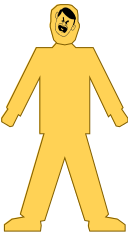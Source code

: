 <?xml version="1.0" encoding="UTF-8"?>
<dia:diagram xmlns:dia="http://www.lysator.liu.se/~alla/dia/">
  <dia:layer name="Background" visible="true" connectable="true" active="true">
    <dia:object type="Cisco - Man gold" version="1" id="O0">
      <dia:attribute name="obj_pos">
        <dia:point val="8.471,4.395"/>
      </dia:attribute>
      <dia:attribute name="obj_bb">
        <dia:rectangle val="8.47,4.394;14.817,15.753"/>
      </dia:attribute>
      <dia:attribute name="meta">
        <dia:composite type="dict"/>
      </dia:attribute>
      <dia:attribute name="elem_corner">
        <dia:point val="8.471,4.395"/>
      </dia:attribute>
      <dia:attribute name="elem_width">
        <dia:real val="6.345"/>
      </dia:attribute>
      <dia:attribute name="elem_height">
        <dia:real val="11.357"/>
      </dia:attribute>
      <dia:attribute name="line_width">
        <dia:real val="0.1"/>
      </dia:attribute>
      <dia:attribute name="line_colour">
        <dia:color val="#000000ff"/>
      </dia:attribute>
      <dia:attribute name="fill_colour">
        <dia:color val="#ffffffff"/>
      </dia:attribute>
      <dia:attribute name="show_background">
        <dia:boolean val="true"/>
      </dia:attribute>
      <dia:attribute name="line_style">
        <dia:enum val="0"/>
        <dia:real val="1"/>
      </dia:attribute>
      <dia:attribute name="flip_horizontal">
        <dia:boolean val="false"/>
      </dia:attribute>
      <dia:attribute name="flip_vertical">
        <dia:boolean val="false"/>
      </dia:attribute>
      <dia:attribute name="subscale">
        <dia:real val="1"/>
      </dia:attribute>
    </dia:object>
    <dia:group>
      <dia:attribute name="meta">
        <dia:composite type="dict">
          <dia:attribute name="id">
            <dia:string>#Background#</dia:string>
          </dia:attribute>
        </dia:composite>
      </dia:attribute>
      <dia:attribute name="matrix">
        <dia:matrix xx="0.481" xy="0" yx="0" yy="0.629" x0="6.04" y0="1.985"/>
      </dia:attribute>
      <dia:object type="Standard - Image" version="0" id="O1">
        <dia:attribute name="obj_pos">
          <dia:point val="10.473,4.046"/>
        </dia:attribute>
        <dia:attribute name="obj_bb">
          <dia:rectangle val="10.008,3.595;13.419,7.022"/>
        </dia:attribute>
        <dia:attribute name="elem_corner">
          <dia:point val="10.473,4.046"/>
        </dia:attribute>
        <dia:attribute name="elem_width">
          <dia:real val="2.48"/>
        </dia:attribute>
        <dia:attribute name="elem_height">
          <dia:real val="2.526"/>
        </dia:attribute>
        <dia:attribute name="draw_border">
          <dia:boolean val="false"/>
        </dia:attribute>
        <dia:attribute name="keep_aspect">
          <dia:boolean val="true"/>
        </dia:attribute>
        <dia:attribute name="angle">
          <dia:real val="30.0"/>
        </dia:attribute>
        <dia:attribute name="inline_data">
          <dia:boolean val="true"/>
        </dia:attribute>
        <dia:attribute name="pixbuf">
          <dia:composite type="pixbuf">
            <dia:attribute name="data">
              <dia:data>iVBORw0KGgoAAAANSUhEUgAAAKIAAAClCAYAAADf9yajAAAABHNCSVQICAgIfAhkiAAAIABJREFU
eJztnXdUFNf3wC9SlioBCwIrRVDQVbEhdmkqRuyMDaPGQoxGIrYYNbKJ3/w0alATY9eIJeiABbvS
NQKKlGBWQEWRBYRgpTeZ3x/M4ApbZnZndheYzzn3HN2dee/ue5eZeW9uAWBhYWFhYWFhYWFhYWFh
YRGPhqoVUDUois549OgRDwCwoqKizlFRUR6PHz/uAQAY2TYcHByyhg0blmhtbZ0D+JhOmzbtXN++
fR8yo3Xro00Y4uvXrz+Ljo72zMjI4D18+NApLy+va0JCwiBl9d+1a9eCIUOGJOrp6VV5e3uHAwAM
GzbsLpfLzVeWDupOqzTEvLw8y1u3bo29fv36hKioqDFv3rxpr2qdJNGnTx+Bo6NjpouLS6KVldUL
Ly+vG+3bty9VtV4sCnDhwoXJzs7OD6DhttpixcvL6xafz//x8ePH3ekfJRZGePr0qd3atWt3WFpa
FoAaGBHdYmlpmT9jxozQM2fOzHz79u1ntA4ei+I8ffrUztvb+wqogbEoU9zc3OJ+/vnnjfSMIovc
5OTkWK1Zs2aHrq5uDaiBYahKOBxOzdy5c0+hKIqUlpYa0jC0LGRZv379VlADI1A30dTUxKZOnXrx
2LFjCxUaYBbppKen9+nUqdN/oAaT3hLk4MGDS+QdaxYxlJWV6W/evPlHTU1NlU9uS5NevXpl7N27
d3lVVRVHvtFnaWTo0KHxoAaT2pKFx+M9io2NHUl99FlAKBRyeTyeANRgIluLfP7559eFQiGX4lS0
XR48eDDQyMioFNRg8lqbaGtrf+Dz+ZsLCgq6UJqUtkZtba2Wg4NDFqjBpLVm4fF4D3Nzc7uSn5k2
BHs7Vq5wOJzqvXv3LiM7P20GJyenf0ANJqitybZt274jNUFtgbVr1+4ANZiUtip8Pj+wpKTEiMRU
tV5+/fXXVaAGk9HWxdXVNfbdu3fGMiesFaPySWClQaysrHJev35tKmvCWh2bNm36H6jBBLDyUXx8
fM5Jn7VWRkVFhR6owcCz0lxOnz49W9rctSrGjh0bAWow6Kw0Fy6XKywuLu4obf5aBbdu3fIENRhw
ViRL7969/5U8g60EHx+f86AGg82KdEFR1EfiJLZ0srOzbUENBpkV2fL5559flzSPLZ4VK1b8Dmow
yKyQltbHf//91wlUP7CsUJCbN2+OET+bLZh9+/YtBTUYXFbIS+/evdPEz2YLBUVRH1NT03egBoPL
inSxt7fP2bp163c1NTXaeXl5rcN38fLly5+z7l0tS/h8/mYJ09kyCQsLmwZqMLCsUBMOh1MjdkJb
IvhrIpUPKivyyaZNm7aImdaWRWJiojOowWCy8qloaGjUT5069UJkZKQ7QENeR2nHP3nypJu4+W0x
8Hi8R6AGA8/KR3F3d48qLCw0E50nPp8fKO2c9evXb4OWSmho6HRQg4FnBTBNTc0PK1eu3BUdHT1a
3Fylp6f3kna+mZlZsbjzWgqUB8zY2LjMysqqVaaVU5Vs3rz5RxJzBQYGBlJDd1tkTEt4ePhEkH/w
oLi42ARFUcTPz+/QsGHDEhVoq00Kl8vNW7du3fbMzMwe5GYMYPny5Xulteng4PCYbFtqA4IgcnvV
3LlzZ7i4NhMSEgYHBwd/gSBIqLu7e4y87bdm8fHxCbty5crnUidHAlevXh0vq/34+HgXedpWGVpa
Wh9AzsFEURQh28/Zs2cRPp8fyOVy2/Tt3NfX93R9fT0dedCl9rN7925/GvpQDvfu3RsECgzq4cOH
F8vbd3h4+EQURX0WL158BEGQ0A4dOrxVRBd1FQ6HUzt58uTw4ODgL7KysuzlHa+mzJo166y0fidM
mHCNrr4Yh8/n80GBQf7222/30K3T8ePH5/P5/MB58+YF6+jo1CminyplxowZ6LVr17zoHh+CvXv3
LpfWv66ubiVTfRPQVt5i1qxZ6JkzZ0jfXpuCIMh5fOuHMSorK3VjYmJcy8rKjKqqqjhRUVFjKioq
9CsrK3Wjo6PdKyoq9JnsXxYdOnR45ebmFmtubv5y5MiRtx0cHDKdnJyU5bJfD1LsoaCgwNzCwqKQ
qc7prLOCKXIygiDnQkND1cI1PTU1te+TJ08ciP+XlpYapaWl9S8sLDRveiyGYRrv37//rLy83KC6
uppTWlpqaGJi8s7ExOStkZFRSdPjORxONY/He2hnZ5cNAGBiYvLGw8Mjul27dgqNn6KMGDHizt9/
/z1C0vcoiiIzZswIY6p/LaYabsn0798/HQDSVa2HMunevftTaYb48OHDvgDAmCG2o6ORFre8Z2mG
l5eX1AVJZmZmTyb7p8UQ8/LyrOhoh0V1KGNBIg1aDJGl5TNhwgSpEXsJCQlDmOxfbQzR0tIyT9U6
tGW0tLQ+mJqavpb0fV5eHqP5t2k3RA0N+RbidnZ2T2lWhYUi/v7+v0v5mtFVPa2GqKWlBe3aydek
mZlZEZ26sLQsaDVEbW1t+PDhA+jo6NDZLIuSmDt37klV9U2rIVZXVwMAAIZRv4oPHjz4Pp26sFDH
3t7+GUi+BTNaZJ5WQ2zXrh1oampCbW0taGtrU3petLGxeUGnLizyoaenJ3YbB6+FyBikDTE5Oblf
UlLSQAlf1wMA1NXVQX19PRgZGUFtbS3pKyPu/cGiBri7u8eK+3zkyJF3JZ3z4sULy4iICPf379/L
nRBeqiHeuHFjrKenZzQAYAMHDkx1dnZ+AACYvr5+ha+v72kURZGXL1+a4QH0ANBwWy4tLaWkhKOj
Y4Zc2rdQEhISBiMIggYFBQWoWpem6Ovri70iampq1hP/Tk1N7bt27drtPXv2fAwAmLW1dd6YMWOi
jI2NS3r16vVo8+bNP75588aEFoWSk5P7a2trS3Sd0tPTa3SCPXHixFxJx5GRptFlrZmMjAxHDodT
CfhvHzdu3E1V6yQKgiBhIGaODh8+vCgnJ8cav2LKnFPRi5PcvHv3zpjL5eZzOBxs0qRJl1EU9cnN
zbUEaHCAvXDhwuSlS5fub1q+Vl9fn7IRamtrVyussAyqq6t1tm/fvtbf3/93gUDA6DtTaQiFQq6F
hUUeNJ+0f9WlYON33323DcTMk5OTU7ro/7lcbsGGDRt+RlEUycnJsaqtrW0XFxc3YunSpfuIY9zc
3GIVUoaISx43btwtWccePXr0Sy6XKxSnPBmZNm3aeYWUlcHFixcn6evrl4v0Wa8qJw1pmXK5XG6u
Kv9ICPAssRLny8vL60ZMTMwoaW0cOnRoEXF8UFDQSrkUuX379nCiEbIDU1JSYgANCxbKhnjgwIGv
5FKUBC9fvuxibGzcLAPZ4MGDk5jqUxL4WEodC01NzdqsrKzuytZNFEmG2K1bt2exsbES3cSagiAI
CgDY9OnT5bvQ4DlPsIEDB6ZQOW/VqlU7QQ5DvH//vqSVuELk5+dbSMtCpuz80F999dVBSbqICh6p
qDLEGSKCIKHl5eWUvNePHTs2X6QN6hAPqzNmzECpnIenMpPn9swIO3bsWCOj3/rs7Gyl5HYRvcuQ
ESoRjXRz7ty5qaK67N+/X6471rNnz7oSbSQnJztRbsDMzOw/AMCOHz8+j8p5u3bt+hYoDDYAYJMm
TQqnrCBJEAQJldW/lZVVDtOLBLz877+ydBGVqKgoNyZ1kkZ6enrjI4S0MNL6+noNFEURFEURoVBo
KeEw4g9LrlgkDACwyMhIVyon1dXVaQCFwQYAjMlgqZ07d64mo4ONjc2z/Px8C6b08PT0jCSjBy71
cj/c00R5ebkuoY+44uLp6ek8BEFCDQ0NywEa8uvEx8cPFtdW3759HwI0bP3IowsGAJhQKJQ6OeHh
4ZOCgoIC8FJmAACgoaFBJcC+vlmjNOPo6EgqK5mBgUEpE3uZGzdupFJrsJ7KYoBhMADAYmJiRot+
KJLzst7b2/tKWlqa1Fsu8bi2ePHiI5R6f/36tVG7du0wfX39aqFQ2Cx38vXr172GDBlyH5oM4tCh
Q+MFAkHP4cOH/930O0mCr6oYJTMzs8eAAQMekNGnf//+yXQaI/6cR/ru8Oeff1J6FGIYDACw8+fP
TyE+WLRo0VEAwFxcXJLI7qYQhoivO8hTXFxsDB8H5xM8PDxiAQAzNTV9xefzAx89euSYn59vsW3b
trXEOfb29k+B5MDn5eVJeq6glezsbNsOHToUk9HJxcUlkY4+6+vrNczNzfPJ9GliYvJaja6EBMSz
HQLwMYuHq6trXE1NjTbZRkQMMZRS72VlZRxCCdErIv6XgS1ZsuQgvmf4Cf/++6+jmZlZIZAYeADA
Bg8efI+SYgry6tWrDhMmTLhCRjfKf71iWLly5S4yfXG53Fx1eaPSBMIQfQAA7O3tc0aPHn2HaiNy
G+K7d+8aS9feuHHjk0IvL1++lFqtUiAQOBgYGIi+wZAoe/fuXUZJMZrA+5W58f7FF1/I7SB6+fLl
CbLaBwBs/Pjx19XUCAFEDBF/u4bJoythiIsWLaL2jNhECcor2oULFx4B2ZPA+CJFGpWVlbo8Hu+h
BN0a5Y8//qD8x1JaWmoIJAy9BZSPEL0iiuodSOWRasmSJYcB5MwmhjtAUjZEFEV9xo4dewtkTIKq
tycAAPLz881Bhp4AgJ05c2YGlXbXrVu3XVabLi4uiWp8JSSoB9wQQ0JCZn799df7PTw8ogAAMzAw
KN+8eTO/srKSI6sRQ0PDKpDzogb4JjN29OjRL8meg7v5k3kwf0NZIeYg9TybkJBAykGisrJSF0i+
bx82bFgCrb+EfhoNUfTDoqKizngdZ2z48OESHWVFIH13beYYa2xs/B4AIDY21p2MxnPmzPnr/v37
znw+P1AoFHb98ccff5B07Lx5806QaZNpQkJCZpI91s3NLYbMq0D8ikEqNiI+Pn6I6NZIS8HMzOy/
5OTkfnw+P7CsrEzqu+eCgoLOxL8dHBwyKXdGrPjc3NxuyzoWd6fCjh8/Pp/4rLq6WhMkXAnU5ZbU
rVs30ttMAA2r24KCgmaZwAgoblxjAICpeRy32CsiFfCrIPF7mW2Az+fztbS0mpXLGjJkyD1oMvCU
l/AMERsbOxIoGg0AYH5+fofFtYe/WZLHBU6lizYZKGyIW7du/Q4a/uByyBzf7NZsa2ubTfw7KyvL
TtrJ69at25qUlOTc9HMbG5vnTT9buXLlr2QUYppLly5Nlee8Q4cOLd61a1ezhdYvv/zyHcgXaqmR
lpbWRx5dlIh8VzMASElJcQYAGDBggEK+n6LLd8rgL7kb//pdXV1jFVGGTj777LM3QOKK1bFjx3cg
/kr3CZ06dSoS+a5+586dq8aMGRNBpo/U1FSJ72pV7K2t0PwDAOjp6VUBAHbo0CG5c6MDvgGJzZ49
+4w854vuP5mYmLxRBxd4EUjdRvl8fuCTJ0/seTxeBvGZnp5euWhDuHd54zlEIUVRV3lp8uHDB7FR
lH/88cey9u3bvxUIBA7ivlcCGABgN2/e9JTn5Li4uEb/S0meOaTIyMjoDgCYoaFhhTznixriL7/8
slZuRShy48aNcSSMnpQhJiYmNg4giqLIokWLjjVtOzk5uZ+enl45h8Op+umnn34QOV5q3AdIeWYm
znV2dqblvTdVqqqqtAAfo2fPnlnL04arq+sdAMD69++fprBC+F4XhhcOpITogqe2tlZp6ZHxWNr6
AwcOLJF0zJw5c/4CGUbi4ODwhGyfpaWl+kKh8JMVNR7xKG3FnN2sIQBIS0tzMjAwqACA+gcPHvQn
qwOdZGRk2IECc4dfxTEAwLZs2bJRYYV+/vnnDQCAde7c+VV1dTWlrEoxMTHEyrS+rq5OU2FlKIDv
EWKS9jPJXK3w364Q06ZNuyCubVNT03fitrFE9VJ2PI0oV65c8YKP+lLmhx9+2AIAGJfLzadFoRcv
XjTGHIjuE5KhoqKCA/jlPTMzU+rKmwnwKyLWo0ePzLS0tL5Nvw8MDOSDBCPkcrkv5e1XIBD04vP5
PxF1jidNmnSpSftiQ1nx2zrxbKrS99CK7v8ZGhpWAgC2bNmyfbQphb/GoXSrEqEeALDQ0NBptClE
gaNHj36Jr5DrFy1adEQgEPQivisoKDAXXYSIysWLFycBAFy6dMk7ICBgFwCAr6/vX8uXL/9DVp+P
Hz/uRqRoGTBgwD98Pp+/Z88e/+Dg4HknT56c2/RKGB8fP4TYc+Vyubk3b970oOv3y4sihrhnzx5/
4tyUlBTqAVOSSElJ6Uc07OnpGUP2PDyYhtgUZbSIjyy2bNmy0dra+gUAYOPGjYtAURQpKyszAAAI
CgoKGDFiRMK4ceMiVq9evTM7O9v29evXpkQkY3Bw8Hx7e/tsQ0PDMjK3S6FQaIGiKPLixQtr3HDr
AQDT0dHBEAQ598MPP2wJDAz8cc6cOSG2trZCgIYMCqdPn57F6CBQQNQQqcydQCDoZWxsXAYA2Nat
W9fTrti6det+gY+3DT6Zc0TjialGAzIFiqLTiZgaLS2tGj6fz79z506jZ3RhYaEZn88P7NKly1sA
wGJiYjzNzc1fAQAWHh4+gUwfxHO16DidOnXKF69l98mV193dPebUqVNzaPyJtPDXX3/NBBE98TdR
UiksLOyML7KwUaNG/c2YcqKJecLCwiT+laSlpfUl0pUQsmDBguOMKUaRqqoqHRRFfZYvX74Xr87e
7NY8ffr08Fu3bo3n8XjZ5ubmRVT2QPHQ0YdaWlpYfHx8syz8kvYN1QnCh1BU8Hw4Ynn27JnN4MGD
G+OCkpKSBjCmXFFRUWcrK6tcorOFCxceq6io0CW+r62tbYdv8zQqz+FwagDocb1niqqqKs758+en
HTt2bJFoSCmPx3sCQN0fUeT8h46Oji2v4DZ8vOjMnDnzrOhz9KRJky4/efLkk4WnGMdZ5hdaBQUF
5hMnTrxMdKqjo1MzcuTIuwMGDPhHVBljY+OS06dPz/ryyy+PAgA2efLkS4wrRyMHDx70A5Bv/5Qg
JSWlL0BDednS0lJDFEWnoyjq8/XXX+9HECQMQZDQMWPGRNrb2z/r0KHDa3Nz85cuLi73EAQ5iyAI
umPHjtUXLlyYTN+vIg9hiLhbH9fPz++TVCkdOnR46+3tfdXExKSE+MzIyKhC6av9oKCglV5eXjdE
lQNoiMEQdQpAUXQaAGB6enrNvHPUlcLCQrOOHTuWLFmy5JCiba1bt24ryNivJCPjx4+/sX///qWK
6kMWNze3OADAoqKiXInPHj165Dhnzpy/tLS0akV1s7Gxeb5q1aqdOTk5zQLxlUpWVpa9pEB8hf3R
VADxeCEQCBwVbau4uNgUaDBEQng8Xoa4PVG60dbWrgEpc1ZVVaV19+5dl/Lycj1Jx6gViYmJAwEf
xOfPn1urWh+SYI6OjtS9iSUwY8aMswCAbdiw4X8hISEzURSd8eDBg/54WEEznj9/bh0WFjZ97969
yxAECTUyMiqDJgaphO0w4l18q0It3haQAX8bROviSmQBJzcHDx5cQuSZIYSpgPza2lpNAKg3MjJ6
z0T70mB0O0FTU7MO/yejNTro4NmzZ90AAMQVB1clX3311eGMjAyHyZMnN2ZOc3V1vXPu3DnaY15C
QkJmA4AG/pzYevD3998NAJiVlZVQ1bqIIzIy0t3f3/93/K2R6O2PFqeDnj17Zjk4OGTR0RYAwE8/
/bQJoPGdeB5VZxRZ4Bvxar3lJhdNkneqBQUFBV1kxR8PHDgwLSsry16RfojfTvdjydq1axvfdB07
dmwBnW2vXr06CACwFStWSCsO2fJISEhwBnzQ0tPTe8k6nimqqqo4+/fvXzp06NBm8ddOTk4PEQQJ
CwkJmZmYmDh4ypQp4Vwut/jw4cNyu7jjmb0wHo/3b35+frOsaqLExcWNOHv2rI+fn99BBEFCEQRB
if1EPz+/gyiK+ogmwhQKhRbm5uYFAIDhbzRog/CcOXv2rMoy1jKJwhFhirB69epfoYnxGRsbv8VD
AZq5qBUVFXUmXlP27t07IzQ0lLTekZGRbrhXMsbj8R5KciwVCASOmzZt2mJkZNRYb0WWiK6WRe80
7969MyarHwlofTRRK4gYYmWmGiktLTXYuHHj/0TLWhgZGZUGBAQEkUkL/ObNGxM+n8/ncrmF0PA2
4RX+RuTC7t27V54+fXrOoUOHlmzZsuUHBEHCJk6ceIV4pQkAWEBAwK+vXr36pPJSfHy8y+rVq3c6
OzsnA0njayqbNm36H2HceH0a2m79mZmZ9kQ/8oYIqDVELmtlPQDfuXNneBPHi3pFJuvatWte8+fP
DwYZRjJ8+PB4cZ5GKIr62NjYyF2HpqkQnj0IgpwFAMzOzu6ZvL+tiZ4t7gUEJdasWbMDGp5nKJXL
kIc///xzAYisKtevX/9/UhKNy0VcXNxIIol5aGioj7j820lJSQP8/PwOGxkZVQBNBkiIrq5ujUAg
6Lls2bI/gEbDIUKADQwMyuhoT+1Q1l/asmXL9hP9jBw58ray05tcvXr18zVr1uy0sLAglZ1WEXFw
cMg5c+bMHOL/2dnZNorqL3LnYjyltErIzc21AHzAkpOT+zHRh6gLmrKD+f/8888F1tbWtN16yQqe
TBQDAIwOTx1PT88oAMDwK63SYTzU08rKqoD4d3Z2dncAUDzWVQShUMjt1q3bRgAABEHOUVnlyqKu
rk4zIyOjR3Z2tn1NTQ0HALDU1NQBT58+7ZGdnd0jJSWl75dfks7eRytxcXGN2dpqa2tJ57WW0t4I
AIDRo0fH7ttHX9wTWZQSc+zr6/vX6dOn50RFRY0BAFqTMe3evXtVbW2ttr6+fjlVI8zLy7M4cuSI
HwDA+/fv29++fds1LS3NifCk1tJSWkg2ZfA7DS2UlJQYtm/fXhsAoGPHjsV0tat24NkeMG9v7+t0
t42nd8MePnzYW9pxJSUlhiEhITMRBAnr16+fzNTFLUma5junyvbt24lyceqcoUxxampqNAEA09HR
qZN5MAXwbAhSt4aSkpL6IwgSKrrP19oEz90tN2PGjIkCAMzNzS1GkXZaBMSVKyIigrbYXWKRsm/f
vq/Fff/bb799A2pgKEoQRcEAFAuPUBSlRZUNGjQoGQAgIiJiHN1td+zY8VXTz+bOnXvK39+/db28
F8PAgQOTFTn/3r17jWWKp02bpjKvG6UZ4ogRI24DAOzatWs1031du3Zt3KlTp3yZ7kcdmDhxokLB
aenp6Y0ZGfr27StQXCP5UJohOjk5pQI0hJ7SsQHbhE8cbzdu3LiD5vbVFk9PzwhFzo+NjfUAAMAL
+6gMpRniqFGj4vEFA0RGRiq0yiMgthqKi4sbiznu2rUrIDU1Vd1TAtOCtbX1ixEjRihUKuPevXsu
AACjRo2KpUWploC3t/cVkLHKpQLuoYwhCCJagFzVCwelydy5c+Uu1QbwMU4HQPU5ipSaAmPw4MGJ
AAD3798nVURHFhwOp8be3j47OTl5AADAP//8ozLnW1G6du0qPHLkyCIURad369aNFu8YcXh7e19W
5Pzr16+PJ/6Nv+JrG1y6dKmxYOLz58+t6GgTQZBzAIDduHFjbBMHC5XI4sWLPymDQTgTMCGiRdvl
Yfny5XsB1CvZvtIgMnKtX79+Kx3t3bp1yxMAMB6P94RqsW4qIurYKxQKLf38/A6Ifu/g4JB57dq1
ZltTTBkil8tVOCBtyJAhSQCAnTx5sk3sMHzCqlWrdgIApqGhQdvrJHxSMHNzc0ZcsCQ51hLVWFes
WPGbJN2mTJlykQmdVq1apVDdmhcvXnABGpNltT0KCgq6AD6YdMVGNM1ERrdIc7OS9RuIOwDdoujY
EWOmLhXBVEKPHj2yAADz9/eXeCWhAp5/R54yZKRE3oi+6OjoUQzqpRB4pViVFXFXC4iHZAcHB9py
CJ48ebLRY5lu6d+/f6o8OnXu3LmQCX1Wr169Ux59CEQL8tCRcKrFcvHixYmADwSdMSVeXl7XgYGJ
BwBs6dKl+6nowuRqOSMjQ6GKVBs2bPgZADBLS0u1zMChVLp3754FANi2bdu+o6tNoVBoweVyGzPb
0i2dOnV6o6Wl9ckzn4uLy308MD509uzZIQiChHK53DymdMATZyoEHvnXWLKtTUMEiQ8fPvwene2m
pKT0AYaMQB1EXJ0WKuC18TAAwK5evTpe1vFtAg6HUwU03GqaQqT8aG0imhFMXoiMsLa2toy98Wlx
EM9R33//PS2b26LweLxWFQ7Qrl07hb3bBQJBD6I9SSXi2iRHjx79EvCByc3NpTUOmSg1AUo2GKaE
jnyI27dvXwsAmImJyWtF22p1EIW3v//++/9jon0mV6/KkK5du+bSlZQTL9SIbd68mU9He3Si8kyu
s2bNOnPmzJmZtra2uUzl2t62bdu69evX/8JE2+KwsbF5ThQ6MjExeauhoYG9efPGFADgv//+63zi
xIl5ZWVlhiBj/H///fdvVqxYQUvAe2ho6HTC/U4gEPTk8Xi05QpvFeCrQAzgY0FGJlCGZ86aNWt2
UKlU9fjx424oivo0ESQpKWmg7LOpQRSrdHd3j6a77VZDjx49MgEaUscx2c/ly5fHAwOv3ObOnXua
Sb0VBd+VwAAAy8jIaLtvUmQRFRU1GvCBYnpvSyAQOPj6+p4CGgwQQZAwVVWap8KoUaPuAgA2evTo
WFXrovZ4eHhEAgDWp08fpUSSCQQCx4CAgGbZZGVJnz59Hm7btu07KtnGUlJSnAICAoJmz54dQvfv
kAXua4gBAHb//n3ab/mtjrCwsGmAD9jNmzdpCa4iQ2pqah8ih6M0mTJlSnhsbOwoqu3jixYMoCGd
MW2Kk4RIWurs7Hxf2X23WPCYFmzy5MkKxWLIS0REhAeKokhwcPC84ODgeURCTnlSeoSHh08UzVwb
EBAQVFhY2Jl+rSWDZ7DFAAA7f/487XVZWi25ubldAR84ea4+6kJ6enpvwH/H1KlTL6hCB3xRggEA
5urqGqMKHVo0ixYtOgINt7GM8vJyfVXrQxWBQOBoYWEhXLhw4TFlFHHgvQrqAAADiElEQVSUBBFU
Zm5unt+mfQ7lRSgUcvF4FmzNmjUKOYAqm+fPn1v7+vqeUHWA/8mTJ+cCfjXEX6OyyINoHZG7d+8O
VbU+LQ0imMzV1ZXdvFYEoVBoYWVllQMAWPfu3bOVnZi9pfLy5csuPB5PAACYjY0N6+ZFB3gpWGLF
uUvV+rQEli9fTpS8qE9JSXGSdTwLSb755pvf4eOzzkJV66POiIbUfvvtt7tVrU+rY+TIkbcBH+BW
WSOOBnCvGgxAtVlfWz08Hu9fwAeaindLa+fJkyd2/fr1S4WPRkhrSV6WJmRkZPSws7N7AgCYpaVl
wYkTJ+aqWidVc/78+SnE6lhXV7eCNUIlUVZWpifq+j9z5szWWapLBgKBoCeevYt4D14fHBzc5v8w
lYpQKLQYNGhQY/Fva2vr3KCgoABV66UM7ty5M3z+/PknNDQ0Gh0xJk6ceJl9VFEhKIr6WFtb5wA+
IV26dCkKCAjYlZCQQEsCUHUhOTm5P5/PD8RTszQa4Pjx46/j21ss6kBgYGDjlgUhVlZWwmPHji1Q
qWIKUFdXp/nbb7+tMDQ0bFZid+jQoXeZKqzJoiBCodDi+++//9nW1vY5iExa+/btSxEECd2zZ8+K
8PBw78rKSl0VqyqWiIgIj+Dg4C8WLFhwfNCgQY0rYEJsbW2fr1y5cheeoYGlJXDu3LnJgwYNSgIJ
zq2urq5xfD4/UFWpNj58+NDuwIEDX/H5fP6AAQPSJekJANjChQuPRkVFuapCT1Wg8nBSJhAKheYo
is5MTEwcFhMT4/7q1asO4o7T19cv9/DwiNXV1a3S1tauHThwYFLXrl1zie81NTXr7ezsntra2uYY
GxuXND2/vr5eo6CgwDw9Pb1vWVmZkeh3kZGRY9++fWsKAFBWVmYYGRnpJqmcrZ6eXtWYMWNumZub
v/T09Lzl4eERbWpq+k6xUWhZtEpDbEpJSYlBdHS0a0ZGBi8lJWVQUVGR2e3bt0fiXyttDHR0dKq9
vb2vaWpqfhg1alSsmZlZkYuLyz288Hibpk0YoiQ+fPigceLEiS9evHhhAwCQlZXleOnSpUnl5eUG
irTbuXPn4sWLFx/S0dGp0dDQwDw9PW/RnfWstdGmDZEMdXV1mm/fvm1fUlJiVF1dzamtrdXR1NSs
43A4NTo6OjUdO3Z8a2BgUKFqPVlYWFhYWFhYWFhYWFhYWFhYWBjk/wGO4h5VImy39wAAAABJRU5E
rkJggg==</dia:data>
            </dia:attribute>
          </dia:composite>
        </dia:attribute>
      </dia:object>
    </dia:group>
  </dia:layer>
</dia:diagram>
